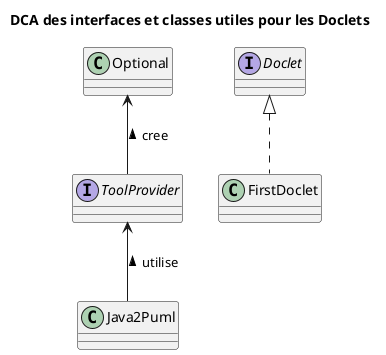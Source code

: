 @startuml
title DCA des interfaces et classes utiles pour les Doclets




class Java2Puml
interface ToolProvider
interface Doclet
class Optional

class FirstDoclet implements Doclet

 ToolProvider <-- Java2Puml : < utilise
 Optional <-- ToolProvider : < cree


@enduml